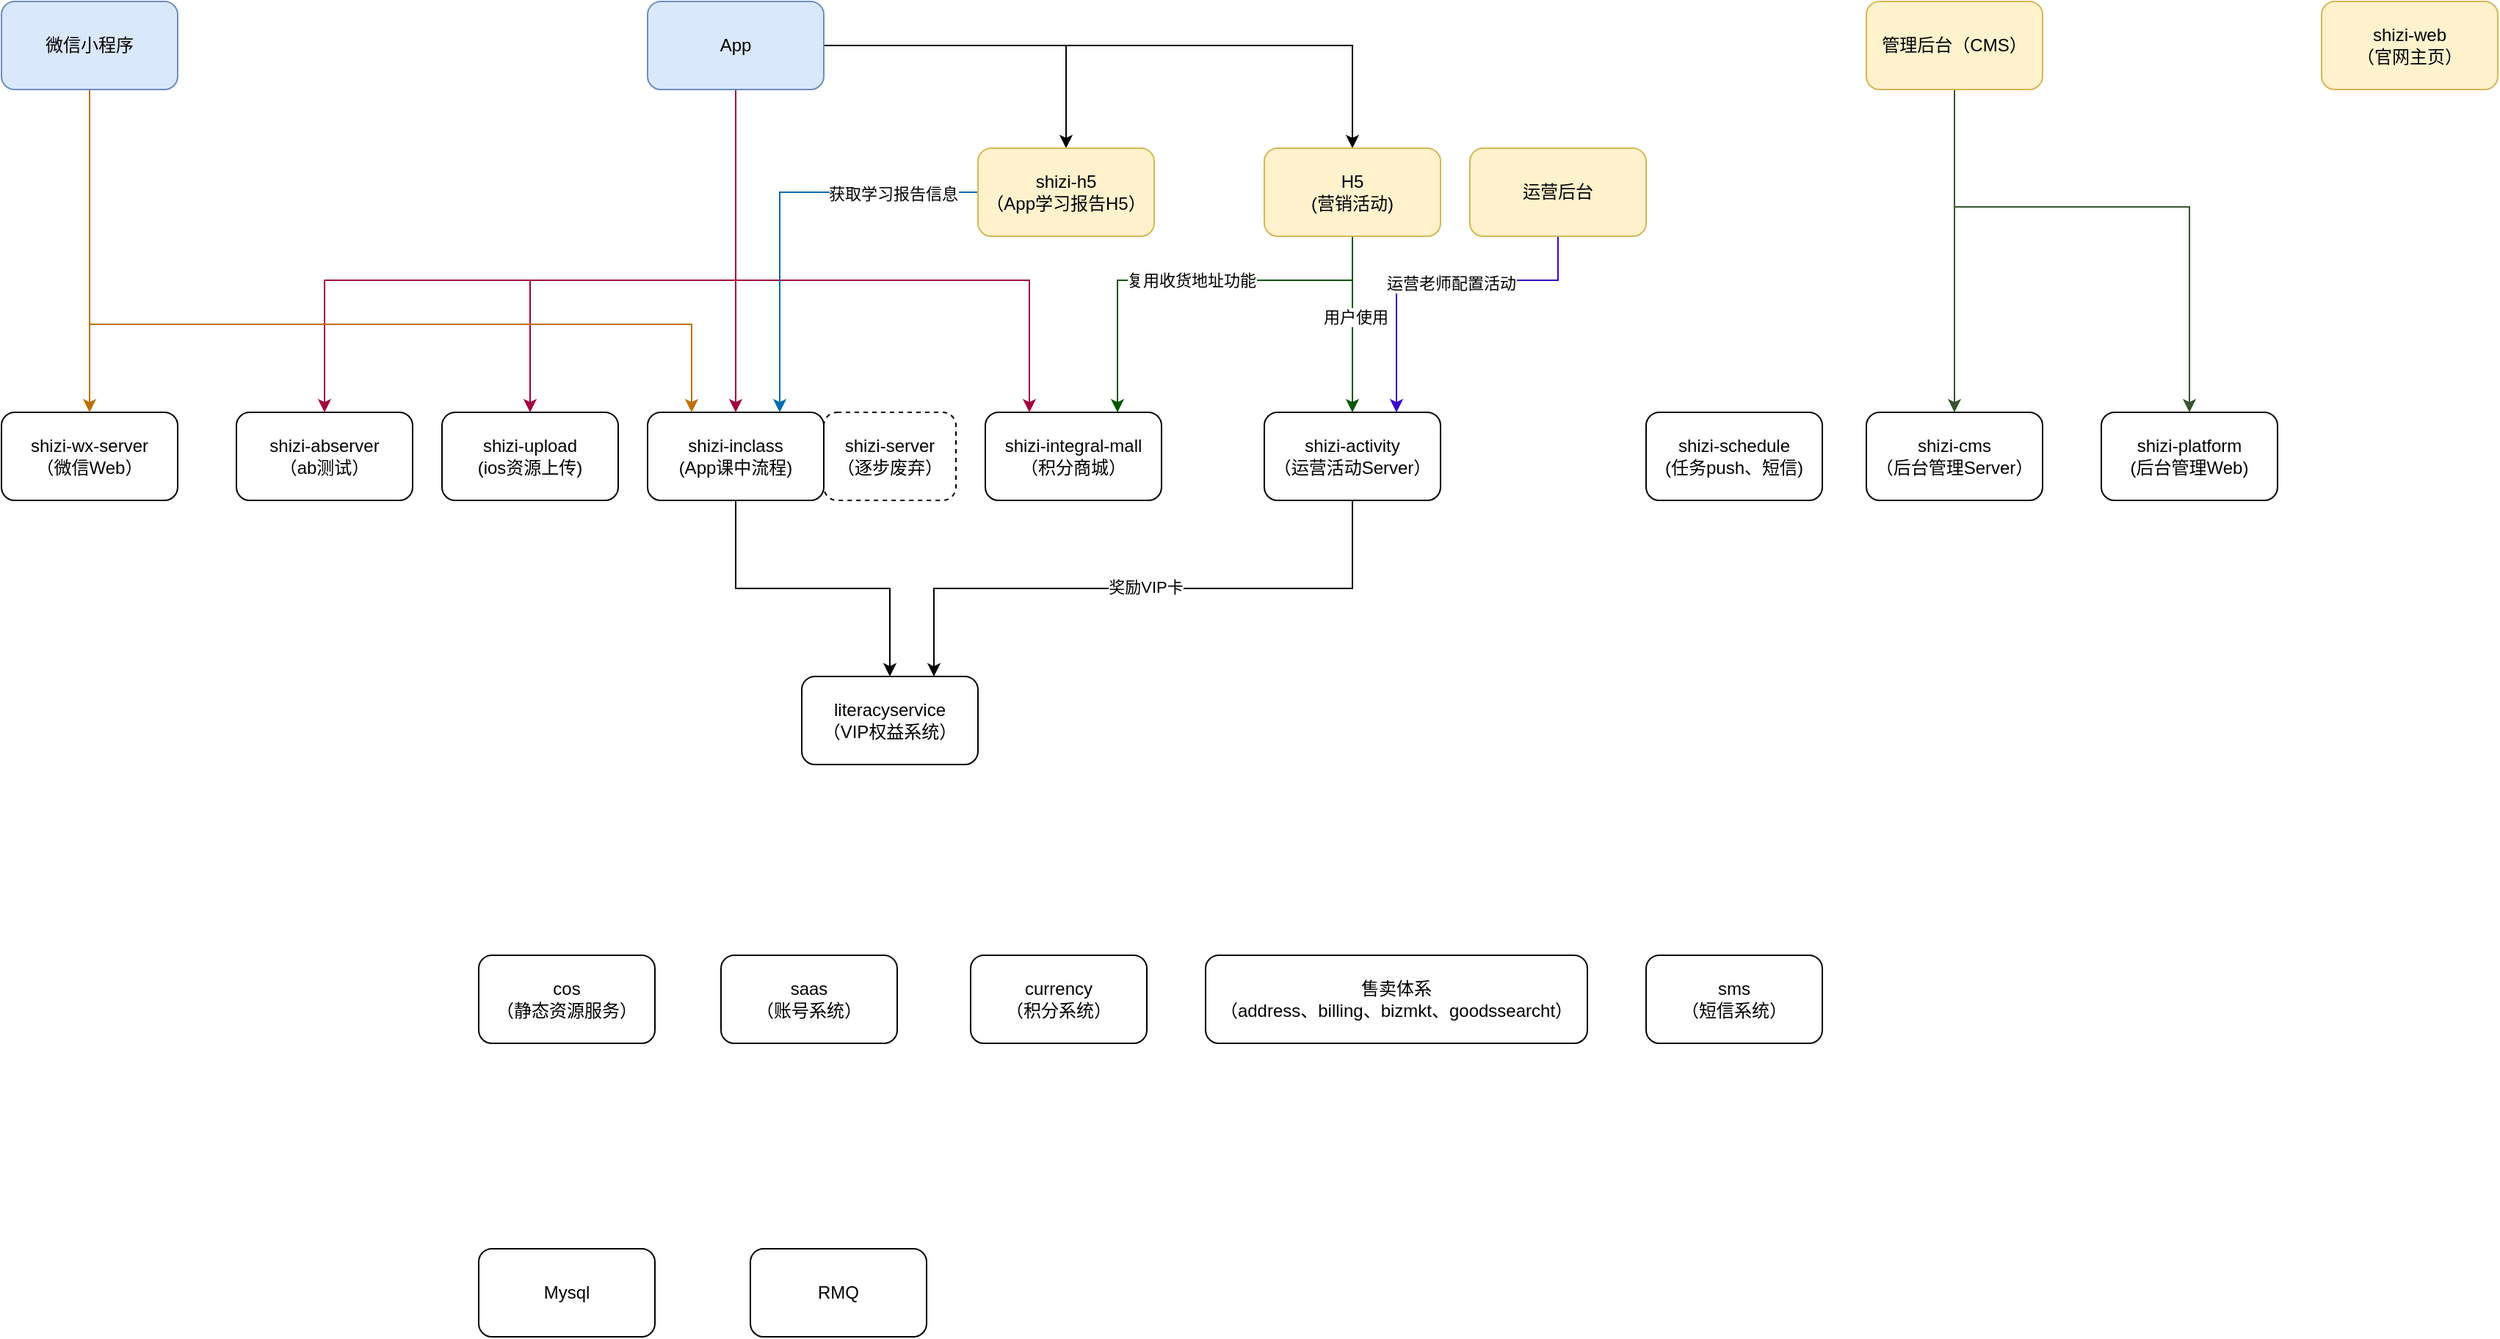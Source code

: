 <mxfile version="14.6.13" type="github">
  <diagram id="SWRy2boj0B9asELiRcfk" name="Page-1">
    <mxGraphModel dx="2125" dy="808" grid="1" gridSize="10" guides="1" tooltips="1" connect="1" arrows="1" fold="1" page="1" pageScale="1" pageWidth="827" pageHeight="1169" math="0" shadow="0">
      <root>
        <mxCell id="0" />
        <mxCell id="1" parent="0" />
        <mxCell id="fdSkNPlMsXK7n2FcaERr-7" style="edgeStyle=orthogonalEdgeStyle;rounded=0;orthogonalLoop=1;jettySize=auto;html=1;entryX=0.5;entryY=0;entryDx=0;entryDy=0;fillColor=#d80073;strokeColor=#A50040;" edge="1" parent="1" source="fdSkNPlMsXK7n2FcaERr-1" target="fdSkNPlMsXK7n2FcaERr-6">
          <mxGeometry relative="1" as="geometry" />
        </mxCell>
        <mxCell id="fdSkNPlMsXK7n2FcaERr-10" style="rounded=0;orthogonalLoop=1;jettySize=auto;html=1;entryX=0.25;entryY=0;entryDx=0;entryDy=0;edgeStyle=orthogonalEdgeStyle;fillColor=#d80073;strokeColor=#A50040;" edge="1" parent="1" source="fdSkNPlMsXK7n2FcaERr-1" target="fdSkNPlMsXK7n2FcaERr-8">
          <mxGeometry relative="1" as="geometry">
            <Array as="points">
              <mxPoint x="230" y="200" />
              <mxPoint x="430" y="200" />
            </Array>
          </mxGeometry>
        </mxCell>
        <mxCell id="fdSkNPlMsXK7n2FcaERr-44" style="edgeStyle=orthogonalEdgeStyle;rounded=0;orthogonalLoop=1;jettySize=auto;html=1;entryX=0.5;entryY=0;entryDx=0;entryDy=0;" edge="1" parent="1" source="fdSkNPlMsXK7n2FcaERr-1" target="fdSkNPlMsXK7n2FcaERr-37">
          <mxGeometry relative="1" as="geometry" />
        </mxCell>
        <mxCell id="fdSkNPlMsXK7n2FcaERr-45" style="edgeStyle=orthogonalEdgeStyle;rounded=0;orthogonalLoop=1;jettySize=auto;html=1;entryX=0.5;entryY=0;entryDx=0;entryDy=0;" edge="1" parent="1" source="fdSkNPlMsXK7n2FcaERr-1" target="fdSkNPlMsXK7n2FcaERr-2">
          <mxGeometry relative="1" as="geometry" />
        </mxCell>
        <mxCell id="fdSkNPlMsXK7n2FcaERr-48" style="edgeStyle=orthogonalEdgeStyle;rounded=0;orthogonalLoop=1;jettySize=auto;html=1;entryX=0.5;entryY=0;entryDx=0;entryDy=0;fillColor=#d80073;strokeColor=#A50040;" edge="1" parent="1" source="fdSkNPlMsXK7n2FcaERr-1" target="fdSkNPlMsXK7n2FcaERr-39">
          <mxGeometry relative="1" as="geometry">
            <Array as="points">
              <mxPoint x="230" y="200" />
              <mxPoint x="-50" y="200" />
            </Array>
          </mxGeometry>
        </mxCell>
        <mxCell id="fdSkNPlMsXK7n2FcaERr-49" style="edgeStyle=orthogonalEdgeStyle;rounded=0;orthogonalLoop=1;jettySize=auto;html=1;fillColor=#d80073;strokeColor=#A50040;" edge="1" parent="1" source="fdSkNPlMsXK7n2FcaERr-1" target="fdSkNPlMsXK7n2FcaERr-38">
          <mxGeometry relative="1" as="geometry">
            <Array as="points">
              <mxPoint x="230" y="200" />
              <mxPoint x="90" y="200" />
            </Array>
          </mxGeometry>
        </mxCell>
        <mxCell id="fdSkNPlMsXK7n2FcaERr-1" value="App" style="rounded=1;whiteSpace=wrap;html=1;fillColor=#dae8fc;strokeColor=#6c8ebf;" vertex="1" parent="1">
          <mxGeometry x="170" y="10" width="120" height="60" as="geometry" />
        </mxCell>
        <mxCell id="fdSkNPlMsXK7n2FcaERr-11" style="edgeStyle=none;rounded=0;orthogonalLoop=1;jettySize=auto;html=1;entryX=0.5;entryY=0;entryDx=0;entryDy=0;fillColor=#008a00;strokeColor=#005700;" edge="1" parent="1" source="fdSkNPlMsXK7n2FcaERr-2" target="fdSkNPlMsXK7n2FcaERr-9">
          <mxGeometry relative="1" as="geometry" />
        </mxCell>
        <mxCell id="fdSkNPlMsXK7n2FcaERr-13" value="用户使用" style="edgeLabel;html=1;align=center;verticalAlign=middle;resizable=0;points=[];" vertex="1" connectable="0" parent="fdSkNPlMsXK7n2FcaERr-11">
          <mxGeometry x="-0.085" y="2" relative="1" as="geometry">
            <mxPoint as="offset" />
          </mxGeometry>
        </mxCell>
        <mxCell id="fdSkNPlMsXK7n2FcaERr-19" style="edgeStyle=orthogonalEdgeStyle;rounded=0;orthogonalLoop=1;jettySize=auto;html=1;entryX=0.75;entryY=0;entryDx=0;entryDy=0;fillColor=#008a00;strokeColor=#005700;" edge="1" parent="1" source="fdSkNPlMsXK7n2FcaERr-2" target="fdSkNPlMsXK7n2FcaERr-8">
          <mxGeometry relative="1" as="geometry">
            <Array as="points">
              <mxPoint x="650" y="200" />
              <mxPoint x="490" y="200" />
            </Array>
          </mxGeometry>
        </mxCell>
        <mxCell id="fdSkNPlMsXK7n2FcaERr-20" value="复用收货地址功能" style="edgeLabel;html=1;align=center;verticalAlign=middle;resizable=0;points=[];" vertex="1" connectable="0" parent="fdSkNPlMsXK7n2FcaERr-19">
          <mxGeometry relative="1" as="geometry">
            <mxPoint as="offset" />
          </mxGeometry>
        </mxCell>
        <mxCell id="fdSkNPlMsXK7n2FcaERr-2" value="H5&lt;br&gt;(营销活动)" style="rounded=1;whiteSpace=wrap;html=1;fillColor=#fff2cc;strokeColor=#d6b656;" vertex="1" parent="1">
          <mxGeometry x="590" y="110" width="120" height="60" as="geometry" />
        </mxCell>
        <mxCell id="fdSkNPlMsXK7n2FcaERr-12" style="edgeStyle=orthogonalEdgeStyle;rounded=0;orthogonalLoop=1;jettySize=auto;html=1;entryX=0.75;entryY=0;entryDx=0;entryDy=0;entryPerimeter=0;fillColor=#6a00ff;strokeColor=#3700CC;" edge="1" parent="1" source="fdSkNPlMsXK7n2FcaERr-3" target="fdSkNPlMsXK7n2FcaERr-9">
          <mxGeometry relative="1" as="geometry">
            <Array as="points">
              <mxPoint x="790" y="200" />
              <mxPoint x="680" y="200" />
            </Array>
          </mxGeometry>
        </mxCell>
        <mxCell id="fdSkNPlMsXK7n2FcaERr-14" value="运营老师配置活动" style="edgeLabel;html=1;align=center;verticalAlign=middle;resizable=0;points=[];" vertex="1" connectable="0" parent="fdSkNPlMsXK7n2FcaERr-12">
          <mxGeometry x="-0.102" y="2" relative="1" as="geometry">
            <mxPoint as="offset" />
          </mxGeometry>
        </mxCell>
        <mxCell id="fdSkNPlMsXK7n2FcaERr-3" value="运营后台" style="rounded=1;whiteSpace=wrap;html=1;fillColor=#fff2cc;strokeColor=#d6b656;" vertex="1" parent="1">
          <mxGeometry x="730" y="110" width="120" height="60" as="geometry" />
        </mxCell>
        <mxCell id="fdSkNPlMsXK7n2FcaERr-50" style="edgeStyle=orthogonalEdgeStyle;rounded=0;orthogonalLoop=1;jettySize=auto;html=1;fillColor=#6d8764;strokeColor=#3A5431;" edge="1" parent="1" source="fdSkNPlMsXK7n2FcaERr-4" target="fdSkNPlMsXK7n2FcaERr-30">
          <mxGeometry relative="1" as="geometry" />
        </mxCell>
        <mxCell id="fdSkNPlMsXK7n2FcaERr-51" style="edgeStyle=orthogonalEdgeStyle;rounded=0;orthogonalLoop=1;jettySize=auto;html=1;fillColor=#6d8764;strokeColor=#3A5431;" edge="1" parent="1" source="fdSkNPlMsXK7n2FcaERr-4" target="fdSkNPlMsXK7n2FcaERr-31">
          <mxGeometry relative="1" as="geometry">
            <Array as="points">
              <mxPoint x="1060" y="150" />
              <mxPoint x="1220" y="150" />
            </Array>
          </mxGeometry>
        </mxCell>
        <mxCell id="fdSkNPlMsXK7n2FcaERr-4" value="管理后台（CMS）" style="rounded=1;whiteSpace=wrap;html=1;fillColor=#fff2cc;strokeColor=#d6b656;" vertex="1" parent="1">
          <mxGeometry x="1000" y="10" width="120" height="60" as="geometry" />
        </mxCell>
        <mxCell id="fdSkNPlMsXK7n2FcaERr-5" value="shizi-server&lt;br&gt;（逐步废弃）" style="rounded=1;whiteSpace=wrap;html=1;dashed=1;" vertex="1" parent="1">
          <mxGeometry x="290" y="290" width="90" height="60" as="geometry" />
        </mxCell>
        <mxCell id="fdSkNPlMsXK7n2FcaERr-21" style="edgeStyle=orthogonalEdgeStyle;rounded=0;orthogonalLoop=1;jettySize=auto;html=1;entryX=0.5;entryY=0;entryDx=0;entryDy=0;" edge="1" parent="1" source="fdSkNPlMsXK7n2FcaERr-6" target="fdSkNPlMsXK7n2FcaERr-15">
          <mxGeometry relative="1" as="geometry" />
        </mxCell>
        <mxCell id="fdSkNPlMsXK7n2FcaERr-6" value="shizi-inclass&lt;br&gt;(App课中流程)" style="rounded=1;whiteSpace=wrap;html=1;" vertex="1" parent="1">
          <mxGeometry x="170" y="290" width="120" height="60" as="geometry" />
        </mxCell>
        <mxCell id="fdSkNPlMsXK7n2FcaERr-8" value="shizi-integral-mall&lt;br&gt;（积分商城）" style="rounded=1;whiteSpace=wrap;html=1;" vertex="1" parent="1">
          <mxGeometry x="400" y="290" width="120" height="60" as="geometry" />
        </mxCell>
        <mxCell id="fdSkNPlMsXK7n2FcaERr-22" style="edgeStyle=orthogonalEdgeStyle;rounded=0;orthogonalLoop=1;jettySize=auto;html=1;entryX=0.75;entryY=0;entryDx=0;entryDy=0;" edge="1" parent="1" source="fdSkNPlMsXK7n2FcaERr-9" target="fdSkNPlMsXK7n2FcaERr-15">
          <mxGeometry relative="1" as="geometry">
            <Array as="points">
              <mxPoint x="650" y="410" />
              <mxPoint x="365" y="410" />
            </Array>
          </mxGeometry>
        </mxCell>
        <mxCell id="fdSkNPlMsXK7n2FcaERr-23" value="奖励VIP卡" style="edgeLabel;html=1;align=center;verticalAlign=middle;resizable=0;points=[];" vertex="1" connectable="0" parent="fdSkNPlMsXK7n2FcaERr-22">
          <mxGeometry x="-0.008" y="-1" relative="1" as="geometry">
            <mxPoint as="offset" />
          </mxGeometry>
        </mxCell>
        <mxCell id="fdSkNPlMsXK7n2FcaERr-9" value="shizi-activity&lt;br&gt;（运营活动Server）" style="rounded=1;whiteSpace=wrap;html=1;" vertex="1" parent="1">
          <mxGeometry x="590" y="290" width="120" height="60" as="geometry" />
        </mxCell>
        <mxCell id="fdSkNPlMsXK7n2FcaERr-15" value="literacyservice&lt;br&gt;（VIP权益系统）" style="rounded=1;whiteSpace=wrap;html=1;" vertex="1" parent="1">
          <mxGeometry x="275" y="470" width="120" height="60" as="geometry" />
        </mxCell>
        <mxCell id="fdSkNPlMsXK7n2FcaERr-24" value="cos&lt;br&gt;（静态资源服务）" style="rounded=1;whiteSpace=wrap;html=1;" vertex="1" parent="1">
          <mxGeometry x="55" y="660" width="120" height="60" as="geometry" />
        </mxCell>
        <mxCell id="fdSkNPlMsXK7n2FcaERr-25" value="saas&lt;br&gt;（账号系统）" style="rounded=1;whiteSpace=wrap;html=1;" vertex="1" parent="1">
          <mxGeometry x="220" y="660" width="120" height="60" as="geometry" />
        </mxCell>
        <mxCell id="fdSkNPlMsXK7n2FcaERr-26" value="sms&lt;br&gt;（短信系统）" style="rounded=1;whiteSpace=wrap;html=1;" vertex="1" parent="1">
          <mxGeometry x="850" y="660" width="120" height="60" as="geometry" />
        </mxCell>
        <mxCell id="fdSkNPlMsXK7n2FcaERr-27" value="售卖体系&lt;br&gt;（address、billing、bizmkt、goodssearcht）" style="rounded=1;whiteSpace=wrap;html=1;" vertex="1" parent="1">
          <mxGeometry x="550" y="660" width="260" height="60" as="geometry" />
        </mxCell>
        <mxCell id="fdSkNPlMsXK7n2FcaERr-29" value="&lt;span&gt;currency&lt;br&gt;（积分系统）&lt;br&gt;&lt;/span&gt;" style="rounded=1;whiteSpace=wrap;html=1;" vertex="1" parent="1">
          <mxGeometry x="390" y="660" width="120" height="60" as="geometry" />
        </mxCell>
        <mxCell id="fdSkNPlMsXK7n2FcaERr-30" value="shizi-cms&lt;br&gt;（后台管理Server）" style="rounded=1;whiteSpace=wrap;html=1;" vertex="1" parent="1">
          <mxGeometry x="1000" y="290" width="120" height="60" as="geometry" />
        </mxCell>
        <mxCell id="fdSkNPlMsXK7n2FcaERr-31" value="shizi-platform&lt;br&gt;(后台管理Web)" style="rounded=1;whiteSpace=wrap;html=1;" vertex="1" parent="1">
          <mxGeometry x="1160" y="290" width="120" height="60" as="geometry" />
        </mxCell>
        <mxCell id="fdSkNPlMsXK7n2FcaERr-32" value="shizi-wx-server&lt;br&gt;（微信Web）" style="rounded=1;whiteSpace=wrap;html=1;" vertex="1" parent="1">
          <mxGeometry x="-270" y="290" width="120" height="60" as="geometry" />
        </mxCell>
        <mxCell id="fdSkNPlMsXK7n2FcaERr-35" style="edgeStyle=none;rounded=0;orthogonalLoop=1;jettySize=auto;html=1;entryX=0.5;entryY=0;entryDx=0;entryDy=0;fillColor=#f0a30a;strokeColor=#BD7000;" edge="1" parent="1" source="fdSkNPlMsXK7n2FcaERr-33" target="fdSkNPlMsXK7n2FcaERr-32">
          <mxGeometry relative="1" as="geometry" />
        </mxCell>
        <mxCell id="fdSkNPlMsXK7n2FcaERr-36" style="edgeStyle=orthogonalEdgeStyle;rounded=0;orthogonalLoop=1;jettySize=auto;html=1;entryX=0.25;entryY=0;entryDx=0;entryDy=0;fillColor=#f0a30a;strokeColor=#BD7000;" edge="1" parent="1" source="fdSkNPlMsXK7n2FcaERr-33" target="fdSkNPlMsXK7n2FcaERr-6">
          <mxGeometry relative="1" as="geometry">
            <Array as="points">
              <mxPoint x="-210" y="230" />
              <mxPoint x="200" y="230" />
            </Array>
          </mxGeometry>
        </mxCell>
        <mxCell id="fdSkNPlMsXK7n2FcaERr-33" value="微信小程序" style="rounded=1;whiteSpace=wrap;html=1;fillColor=#dae8fc;strokeColor=#6c8ebf;" vertex="1" parent="1">
          <mxGeometry x="-270" y="10" width="120" height="60" as="geometry" />
        </mxCell>
        <mxCell id="fdSkNPlMsXK7n2FcaERr-46" value="" style="edgeStyle=orthogonalEdgeStyle;rounded=0;orthogonalLoop=1;jettySize=auto;html=1;entryX=0.75;entryY=0;entryDx=0;entryDy=0;fillColor=#1ba1e2;strokeColor=#006EAF;" edge="1" parent="1" source="fdSkNPlMsXK7n2FcaERr-37" target="fdSkNPlMsXK7n2FcaERr-6">
          <mxGeometry relative="1" as="geometry">
            <mxPoint x="230" y="290" as="targetPoint" />
          </mxGeometry>
        </mxCell>
        <mxCell id="fdSkNPlMsXK7n2FcaERr-47" value="获取学习报告信息" style="edgeLabel;html=1;align=center;verticalAlign=middle;resizable=0;points=[];" vertex="1" connectable="0" parent="fdSkNPlMsXK7n2FcaERr-46">
          <mxGeometry x="-0.593" y="1" relative="1" as="geometry">
            <mxPoint as="offset" />
          </mxGeometry>
        </mxCell>
        <mxCell id="fdSkNPlMsXK7n2FcaERr-37" value="shizi-h5&lt;br&gt;（App学习报告H5）" style="rounded=1;whiteSpace=wrap;html=1;fillColor=#fff2cc;strokeColor=#d6b656;" vertex="1" parent="1">
          <mxGeometry x="395" y="110" width="120" height="60" as="geometry" />
        </mxCell>
        <mxCell id="fdSkNPlMsXK7n2FcaERr-38" value="shizi-upload&lt;br&gt;(ios资源上传)" style="rounded=1;whiteSpace=wrap;html=1;" vertex="1" parent="1">
          <mxGeometry x="30" y="290" width="120" height="60" as="geometry" />
        </mxCell>
        <mxCell id="fdSkNPlMsXK7n2FcaERr-39" value="shizi-abserver&lt;br&gt;（ab测试）" style="rounded=1;whiteSpace=wrap;html=1;" vertex="1" parent="1">
          <mxGeometry x="-110" y="290" width="120" height="60" as="geometry" />
        </mxCell>
        <mxCell id="fdSkNPlMsXK7n2FcaERr-40" value="shizi-schedule&lt;br&gt;(任务push、短信)" style="rounded=1;whiteSpace=wrap;html=1;" vertex="1" parent="1">
          <mxGeometry x="850" y="290" width="120" height="60" as="geometry" />
        </mxCell>
        <mxCell id="fdSkNPlMsXK7n2FcaERr-41" value="shizi-web&lt;br&gt;（官网主页）" style="rounded=1;whiteSpace=wrap;html=1;fillColor=#fff2cc;strokeColor=#d6b656;" vertex="1" parent="1">
          <mxGeometry x="1310" y="10" width="120" height="60" as="geometry" />
        </mxCell>
        <mxCell id="fdSkNPlMsXK7n2FcaERr-52" value="Mysql" style="rounded=1;whiteSpace=wrap;html=1;" vertex="1" parent="1">
          <mxGeometry x="55" y="860" width="120" height="60" as="geometry" />
        </mxCell>
        <mxCell id="fdSkNPlMsXK7n2FcaERr-53" value="RMQ" style="rounded=1;whiteSpace=wrap;html=1;" vertex="1" parent="1">
          <mxGeometry x="240" y="860" width="120" height="60" as="geometry" />
        </mxCell>
      </root>
    </mxGraphModel>
  </diagram>
</mxfile>
